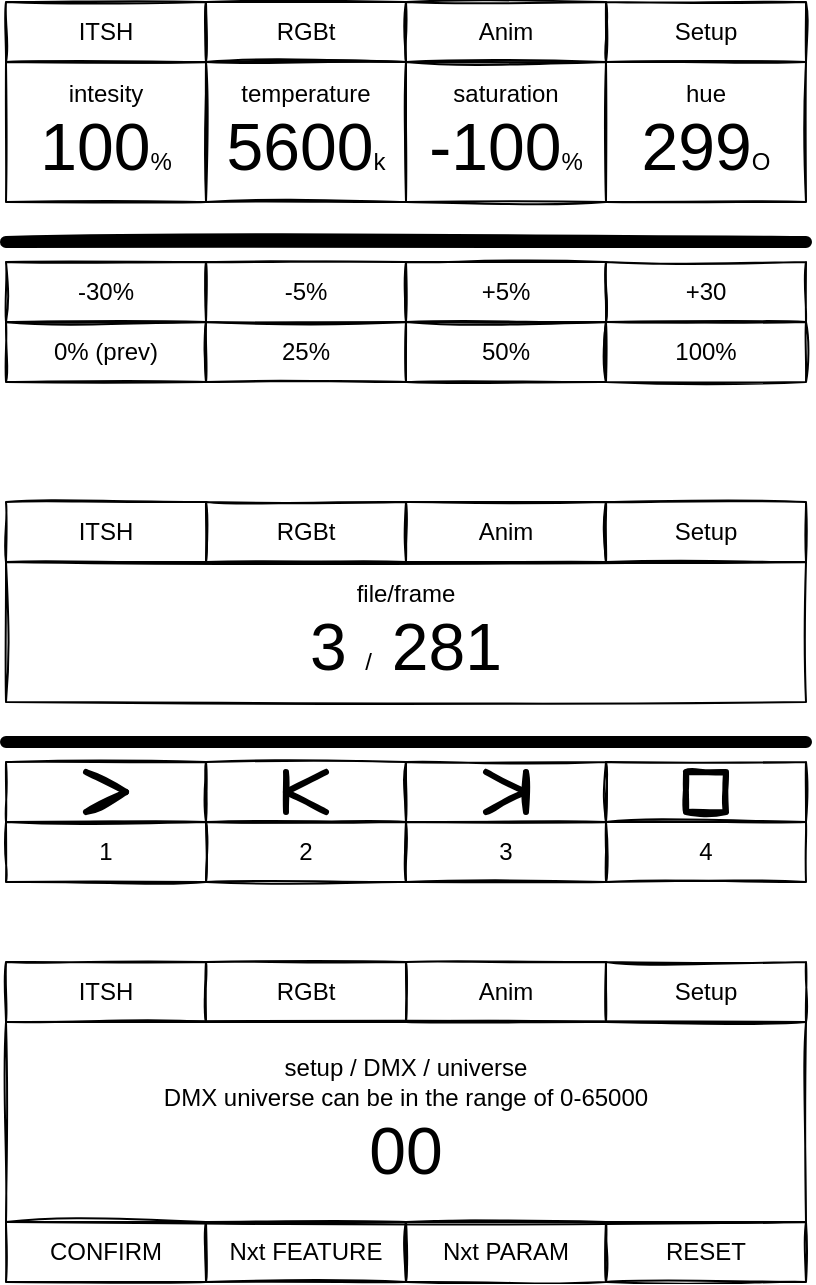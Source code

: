 <mxfile version="15.3.5" type="github">
  <diagram id="6Ol902vkGK0oYYPwLXwx" name="Page-1">
    <mxGraphModel dx="923" dy="556" grid="1" gridSize="10" guides="1" tooltips="1" connect="1" arrows="1" fold="1" page="1" pageScale="1" pageWidth="827" pageHeight="1169" math="0" shadow="0">
      <root>
        <mxCell id="0" />
        <mxCell id="1" parent="0" />
        <mxCell id="3bYIfMtGe1pdVCVY-yR_-3" value="ITSH" style="text;html=1;strokeColor=default;fillColor=none;align=center;verticalAlign=middle;whiteSpace=wrap;rounded=0;sketch=1;hachureGap=4;pointerEvents=0;" vertex="1" parent="1">
          <mxGeometry x="200" y="200" width="100" height="30" as="geometry" />
        </mxCell>
        <mxCell id="3bYIfMtGe1pdVCVY-yR_-4" value="RGBt" style="text;html=1;strokeColor=default;fillColor=none;align=center;verticalAlign=middle;whiteSpace=wrap;rounded=0;sketch=1;hachureGap=4;pointerEvents=0;" vertex="1" parent="1">
          <mxGeometry x="300" y="200" width="100" height="30" as="geometry" />
        </mxCell>
        <mxCell id="3bYIfMtGe1pdVCVY-yR_-5" value="Anim" style="text;html=1;strokeColor=default;fillColor=none;align=center;verticalAlign=middle;whiteSpace=wrap;rounded=0;sketch=1;hachureGap=4;pointerEvents=0;" vertex="1" parent="1">
          <mxGeometry x="400" y="200" width="100" height="30" as="geometry" />
        </mxCell>
        <mxCell id="3bYIfMtGe1pdVCVY-yR_-6" value="Setup" style="text;html=1;strokeColor=default;fillColor=none;align=center;verticalAlign=middle;whiteSpace=wrap;rounded=0;sketch=1;hachureGap=4;pointerEvents=0;" vertex="1" parent="1">
          <mxGeometry x="500" y="200" width="100" height="30" as="geometry" />
        </mxCell>
        <mxCell id="3bYIfMtGe1pdVCVY-yR_-7" value="intesity&lt;br&gt;&lt;font style=&quot;font-size: 33px&quot;&gt;100&lt;/font&gt;%" style="text;html=1;strokeColor=default;fillColor=none;align=center;verticalAlign=middle;whiteSpace=wrap;rounded=0;sketch=1;hachureGap=4;pointerEvents=0;" vertex="1" parent="1">
          <mxGeometry x="200" y="230" width="100" height="70" as="geometry" />
        </mxCell>
        <mxCell id="3bYIfMtGe1pdVCVY-yR_-9" value="temperature&lt;br&gt;&lt;font style=&quot;font-size: 33px&quot;&gt;5600&lt;/font&gt;k" style="text;html=1;strokeColor=default;fillColor=none;align=center;verticalAlign=middle;whiteSpace=wrap;rounded=0;sketch=1;hachureGap=4;pointerEvents=0;" vertex="1" parent="1">
          <mxGeometry x="300" y="230" width="100" height="70" as="geometry" />
        </mxCell>
        <mxCell id="3bYIfMtGe1pdVCVY-yR_-10" value="saturation&lt;br&gt;&lt;font style=&quot;font-size: 33px&quot;&gt;-100&lt;/font&gt;%" style="text;html=1;strokeColor=default;fillColor=none;align=center;verticalAlign=middle;whiteSpace=wrap;rounded=0;sketch=1;hachureGap=4;pointerEvents=0;" vertex="1" parent="1">
          <mxGeometry x="400" y="230" width="100" height="70" as="geometry" />
        </mxCell>
        <mxCell id="3bYIfMtGe1pdVCVY-yR_-11" value="hue&lt;br&gt;&lt;font style=&quot;font-size: 33px&quot;&gt;299&lt;/font&gt;O" style="text;html=1;strokeColor=default;fillColor=none;align=center;verticalAlign=middle;whiteSpace=wrap;rounded=0;sketch=1;hachureGap=4;pointerEvents=0;" vertex="1" parent="1">
          <mxGeometry x="500" y="230" width="100" height="70" as="geometry" />
        </mxCell>
        <mxCell id="3bYIfMtGe1pdVCVY-yR_-12" value="-30%" style="text;html=1;strokeColor=default;fillColor=none;align=center;verticalAlign=middle;whiteSpace=wrap;rounded=0;sketch=1;hachureGap=4;pointerEvents=0;" vertex="1" parent="1">
          <mxGeometry x="200" y="330" width="100" height="30" as="geometry" />
        </mxCell>
        <mxCell id="3bYIfMtGe1pdVCVY-yR_-13" value="-5%" style="text;html=1;strokeColor=default;fillColor=none;align=center;verticalAlign=middle;whiteSpace=wrap;rounded=0;sketch=1;hachureGap=4;pointerEvents=0;" vertex="1" parent="1">
          <mxGeometry x="300" y="330" width="100" height="30" as="geometry" />
        </mxCell>
        <mxCell id="3bYIfMtGe1pdVCVY-yR_-14" value="+5%" style="text;html=1;strokeColor=default;fillColor=none;align=center;verticalAlign=middle;whiteSpace=wrap;rounded=0;sketch=1;hachureGap=4;pointerEvents=0;" vertex="1" parent="1">
          <mxGeometry x="400" y="330" width="100" height="30" as="geometry" />
        </mxCell>
        <mxCell id="3bYIfMtGe1pdVCVY-yR_-15" value="+30" style="text;html=1;strokeColor=default;fillColor=none;align=center;verticalAlign=middle;whiteSpace=wrap;rounded=0;sketch=1;hachureGap=4;pointerEvents=0;" vertex="1" parent="1">
          <mxGeometry x="500" y="330" width="100" height="30" as="geometry" />
        </mxCell>
        <mxCell id="3bYIfMtGe1pdVCVY-yR_-16" value="" style="endArrow=none;html=1;startSize=14;endSize=14;sourcePerimeterSpacing=8;targetPerimeterSpacing=8;strokeWidth=6;sketch=1;" edge="1" parent="1">
          <mxGeometry width="50" height="50" relative="1" as="geometry">
            <mxPoint x="200" y="320" as="sourcePoint" />
            <mxPoint x="600" y="320" as="targetPoint" />
          </mxGeometry>
        </mxCell>
        <mxCell id="3bYIfMtGe1pdVCVY-yR_-17" value="ITSH" style="text;html=1;strokeColor=default;fillColor=none;align=center;verticalAlign=middle;whiteSpace=wrap;rounded=0;sketch=1;hachureGap=4;pointerEvents=0;" vertex="1" parent="1">
          <mxGeometry x="200" y="450" width="100" height="30" as="geometry" />
        </mxCell>
        <mxCell id="3bYIfMtGe1pdVCVY-yR_-18" value="RGBt" style="text;html=1;strokeColor=default;fillColor=none;align=center;verticalAlign=middle;whiteSpace=wrap;rounded=0;sketch=1;hachureGap=4;pointerEvents=0;" vertex="1" parent="1">
          <mxGeometry x="300" y="450" width="100" height="30" as="geometry" />
        </mxCell>
        <mxCell id="3bYIfMtGe1pdVCVY-yR_-19" value="Anim" style="text;html=1;strokeColor=default;fillColor=none;align=center;verticalAlign=middle;whiteSpace=wrap;rounded=0;sketch=1;hachureGap=4;pointerEvents=0;" vertex="1" parent="1">
          <mxGeometry x="400" y="450" width="100" height="30" as="geometry" />
        </mxCell>
        <mxCell id="3bYIfMtGe1pdVCVY-yR_-20" value="Setup" style="text;html=1;strokeColor=default;fillColor=none;align=center;verticalAlign=middle;whiteSpace=wrap;rounded=0;sketch=1;hachureGap=4;pointerEvents=0;" vertex="1" parent="1">
          <mxGeometry x="500" y="450" width="100" height="30" as="geometry" />
        </mxCell>
        <mxCell id="3bYIfMtGe1pdVCVY-yR_-21" value="file/frame&lt;br&gt;&lt;font style=&quot;font-size: 33px&quot;&gt;3&amp;nbsp;&lt;/font&gt;/&amp;nbsp; &amp;nbsp;&lt;span style=&quot;font-size: 33px&quot;&gt;281&lt;/span&gt;" style="text;html=1;strokeColor=default;fillColor=none;align=center;verticalAlign=middle;whiteSpace=wrap;rounded=0;sketch=1;hachureGap=4;pointerEvents=0;" vertex="1" parent="1">
          <mxGeometry x="200" y="480" width="400" height="70" as="geometry" />
        </mxCell>
        <mxCell id="3bYIfMtGe1pdVCVY-yR_-25" value="" style="text;html=1;strokeColor=default;fillColor=none;align=center;verticalAlign=middle;whiteSpace=wrap;rounded=0;sketch=1;hachureGap=4;pointerEvents=0;" vertex="1" parent="1">
          <mxGeometry x="200" y="580" width="100" height="30" as="geometry" />
        </mxCell>
        <mxCell id="3bYIfMtGe1pdVCVY-yR_-26" value="" style="text;html=1;strokeColor=default;fillColor=none;align=center;verticalAlign=middle;whiteSpace=wrap;rounded=0;sketch=1;hachureGap=4;pointerEvents=0;" vertex="1" parent="1">
          <mxGeometry x="300" y="580" width="100" height="30" as="geometry" />
        </mxCell>
        <mxCell id="3bYIfMtGe1pdVCVY-yR_-27" value="" style="text;html=1;strokeColor=default;fillColor=none;align=center;verticalAlign=middle;whiteSpace=wrap;rounded=0;sketch=1;hachureGap=4;pointerEvents=0;" vertex="1" parent="1">
          <mxGeometry x="400" y="580" width="100" height="30" as="geometry" />
        </mxCell>
        <mxCell id="3bYIfMtGe1pdVCVY-yR_-28" value="" style="text;html=1;strokeColor=default;fillColor=none;align=center;verticalAlign=middle;whiteSpace=wrap;rounded=0;sketch=1;hachureGap=4;pointerEvents=0;" vertex="1" parent="1">
          <mxGeometry x="500" y="580" width="100" height="30" as="geometry" />
        </mxCell>
        <mxCell id="3bYIfMtGe1pdVCVY-yR_-29" value="" style="endArrow=none;html=1;startSize=14;endSize=14;sourcePerimeterSpacing=8;targetPerimeterSpacing=8;strokeWidth=6;sketch=1;" edge="1" parent="1">
          <mxGeometry width="50" height="50" relative="1" as="geometry">
            <mxPoint x="200" y="570" as="sourcePoint" />
            <mxPoint x="600" y="570" as="targetPoint" />
          </mxGeometry>
        </mxCell>
        <mxCell id="3bYIfMtGe1pdVCVY-yR_-32" value="" style="group" vertex="1" connectable="0" parent="1">
          <mxGeometry x="240" y="585" width="20" height="20" as="geometry" />
        </mxCell>
        <mxCell id="3bYIfMtGe1pdVCVY-yR_-30" value="" style="endArrow=none;html=1;startSize=14;endSize=14;sourcePerimeterSpacing=8;targetPerimeterSpacing=8;strokeWidth=3;sketch=1;" edge="1" parent="3bYIfMtGe1pdVCVY-yR_-32">
          <mxGeometry width="50" height="50" relative="1" as="geometry">
            <mxPoint y="20" as="sourcePoint" />
            <mxPoint x="20" y="10" as="targetPoint" />
          </mxGeometry>
        </mxCell>
        <mxCell id="3bYIfMtGe1pdVCVY-yR_-31" value="" style="endArrow=none;html=1;startSize=14;endSize=14;sourcePerimeterSpacing=8;targetPerimeterSpacing=8;strokeWidth=3;sketch=1;" edge="1" parent="3bYIfMtGe1pdVCVY-yR_-32">
          <mxGeometry width="50" height="50" relative="1" as="geometry">
            <mxPoint as="sourcePoint" />
            <mxPoint x="20" y="10" as="targetPoint" />
          </mxGeometry>
        </mxCell>
        <mxCell id="3bYIfMtGe1pdVCVY-yR_-37" value="" style="group" vertex="1" connectable="0" parent="1">
          <mxGeometry x="440" y="585" width="20" height="20" as="geometry" />
        </mxCell>
        <mxCell id="3bYIfMtGe1pdVCVY-yR_-33" value="" style="group" vertex="1" connectable="0" parent="3bYIfMtGe1pdVCVY-yR_-37">
          <mxGeometry width="20" height="20" as="geometry" />
        </mxCell>
        <mxCell id="3bYIfMtGe1pdVCVY-yR_-34" value="" style="endArrow=none;html=1;startSize=14;endSize=14;sourcePerimeterSpacing=8;targetPerimeterSpacing=8;strokeWidth=3;sketch=1;" edge="1" parent="3bYIfMtGe1pdVCVY-yR_-33">
          <mxGeometry width="50" height="50" relative="1" as="geometry">
            <mxPoint y="20" as="sourcePoint" />
            <mxPoint x="20" y="10" as="targetPoint" />
          </mxGeometry>
        </mxCell>
        <mxCell id="3bYIfMtGe1pdVCVY-yR_-35" value="" style="endArrow=none;html=1;startSize=14;endSize=14;sourcePerimeterSpacing=8;targetPerimeterSpacing=8;strokeWidth=3;sketch=1;" edge="1" parent="3bYIfMtGe1pdVCVY-yR_-33">
          <mxGeometry width="50" height="50" relative="1" as="geometry">
            <mxPoint as="sourcePoint" />
            <mxPoint x="20" y="10" as="targetPoint" />
          </mxGeometry>
        </mxCell>
        <mxCell id="3bYIfMtGe1pdVCVY-yR_-36" value="" style="endArrow=none;html=1;startSize=14;endSize=14;sourcePerimeterSpacing=8;targetPerimeterSpacing=8;strokeWidth=3;sketch=1;" edge="1" parent="3bYIfMtGe1pdVCVY-yR_-37">
          <mxGeometry width="50" height="50" relative="1" as="geometry">
            <mxPoint x="20" y="20" as="sourcePoint" />
            <mxPoint x="20" as="targetPoint" />
          </mxGeometry>
        </mxCell>
        <mxCell id="3bYIfMtGe1pdVCVY-yR_-38" value="" style="group;rotation=-180;" vertex="1" connectable="0" parent="1">
          <mxGeometry x="340" y="585" width="20" height="20" as="geometry" />
        </mxCell>
        <mxCell id="3bYIfMtGe1pdVCVY-yR_-39" value="" style="group;rotation=-180;" vertex="1" connectable="0" parent="3bYIfMtGe1pdVCVY-yR_-38">
          <mxGeometry width="20" height="20" as="geometry" />
        </mxCell>
        <mxCell id="3bYIfMtGe1pdVCVY-yR_-40" value="" style="endArrow=none;html=1;startSize=14;endSize=14;sourcePerimeterSpacing=8;targetPerimeterSpacing=8;strokeWidth=3;sketch=1;" edge="1" parent="3bYIfMtGe1pdVCVY-yR_-39">
          <mxGeometry width="50" height="50" relative="1" as="geometry">
            <mxPoint x="20" as="sourcePoint" />
            <mxPoint y="10" as="targetPoint" />
          </mxGeometry>
        </mxCell>
        <mxCell id="3bYIfMtGe1pdVCVY-yR_-41" value="" style="endArrow=none;html=1;startSize=14;endSize=14;sourcePerimeterSpacing=8;targetPerimeterSpacing=8;strokeWidth=3;sketch=1;" edge="1" parent="3bYIfMtGe1pdVCVY-yR_-39">
          <mxGeometry width="50" height="50" relative="1" as="geometry">
            <mxPoint x="20" y="20" as="sourcePoint" />
            <mxPoint y="10" as="targetPoint" />
          </mxGeometry>
        </mxCell>
        <mxCell id="3bYIfMtGe1pdVCVY-yR_-42" value="" style="endArrow=none;html=1;startSize=14;endSize=14;sourcePerimeterSpacing=8;targetPerimeterSpacing=8;strokeWidth=3;sketch=1;" edge="1" parent="3bYIfMtGe1pdVCVY-yR_-38">
          <mxGeometry width="50" height="50" relative="1" as="geometry">
            <mxPoint as="sourcePoint" />
            <mxPoint y="20" as="targetPoint" />
          </mxGeometry>
        </mxCell>
        <mxCell id="3bYIfMtGe1pdVCVY-yR_-43" value="" style="rounded=0;whiteSpace=wrap;html=1;sketch=1;hachureGap=4;pointerEvents=0;strokeColor=default;fillColor=none;strokeWidth=3;" vertex="1" parent="1">
          <mxGeometry x="540" y="585" width="20" height="20" as="geometry" />
        </mxCell>
        <mxCell id="3bYIfMtGe1pdVCVY-yR_-44" value="0% (prev)" style="text;html=1;strokeColor=default;fillColor=none;align=center;verticalAlign=middle;whiteSpace=wrap;rounded=0;sketch=1;hachureGap=4;pointerEvents=0;" vertex="1" parent="1">
          <mxGeometry x="200" y="360" width="100" height="30" as="geometry" />
        </mxCell>
        <mxCell id="3bYIfMtGe1pdVCVY-yR_-45" value="25%" style="text;html=1;strokeColor=default;fillColor=none;align=center;verticalAlign=middle;whiteSpace=wrap;rounded=0;sketch=1;hachureGap=4;pointerEvents=0;" vertex="1" parent="1">
          <mxGeometry x="300" y="360" width="100" height="30" as="geometry" />
        </mxCell>
        <mxCell id="3bYIfMtGe1pdVCVY-yR_-48" value="50%" style="text;html=1;strokeColor=default;fillColor=none;align=center;verticalAlign=middle;whiteSpace=wrap;rounded=0;sketch=1;hachureGap=4;pointerEvents=0;" vertex="1" parent="1">
          <mxGeometry x="400" y="360" width="100" height="30" as="geometry" />
        </mxCell>
        <mxCell id="3bYIfMtGe1pdVCVY-yR_-49" value="100%" style="text;html=1;strokeColor=default;fillColor=none;align=center;verticalAlign=middle;whiteSpace=wrap;rounded=0;sketch=1;hachureGap=4;pointerEvents=0;" vertex="1" parent="1">
          <mxGeometry x="500" y="360" width="100" height="30" as="geometry" />
        </mxCell>
        <mxCell id="3bYIfMtGe1pdVCVY-yR_-50" value="1" style="text;html=1;strokeColor=default;fillColor=none;align=center;verticalAlign=middle;whiteSpace=wrap;rounded=0;sketch=1;hachureGap=4;pointerEvents=0;" vertex="1" parent="1">
          <mxGeometry x="200" y="610" width="100" height="30" as="geometry" />
        </mxCell>
        <mxCell id="3bYIfMtGe1pdVCVY-yR_-51" value="2" style="text;html=1;strokeColor=default;fillColor=none;align=center;verticalAlign=middle;whiteSpace=wrap;rounded=0;sketch=1;hachureGap=4;pointerEvents=0;" vertex="1" parent="1">
          <mxGeometry x="300" y="610" width="100" height="30" as="geometry" />
        </mxCell>
        <mxCell id="3bYIfMtGe1pdVCVY-yR_-52" value="3" style="text;html=1;strokeColor=default;fillColor=none;align=center;verticalAlign=middle;whiteSpace=wrap;rounded=0;sketch=1;hachureGap=4;pointerEvents=0;" vertex="1" parent="1">
          <mxGeometry x="400" y="610" width="100" height="30" as="geometry" />
        </mxCell>
        <mxCell id="3bYIfMtGe1pdVCVY-yR_-53" value="4" style="text;html=1;strokeColor=default;fillColor=none;align=center;verticalAlign=middle;whiteSpace=wrap;rounded=0;sketch=1;hachureGap=4;pointerEvents=0;" vertex="1" parent="1">
          <mxGeometry x="500" y="610" width="100" height="30" as="geometry" />
        </mxCell>
        <mxCell id="3bYIfMtGe1pdVCVY-yR_-54" value="ITSH" style="text;html=1;strokeColor=default;fillColor=none;align=center;verticalAlign=middle;whiteSpace=wrap;rounded=0;sketch=1;hachureGap=4;pointerEvents=0;" vertex="1" parent="1">
          <mxGeometry x="200" y="680" width="100" height="30" as="geometry" />
        </mxCell>
        <mxCell id="3bYIfMtGe1pdVCVY-yR_-55" value="RGBt" style="text;html=1;strokeColor=default;fillColor=none;align=center;verticalAlign=middle;whiteSpace=wrap;rounded=0;sketch=1;hachureGap=4;pointerEvents=0;" vertex="1" parent="1">
          <mxGeometry x="300" y="680" width="100" height="30" as="geometry" />
        </mxCell>
        <mxCell id="3bYIfMtGe1pdVCVY-yR_-56" value="Anim" style="text;html=1;strokeColor=default;fillColor=none;align=center;verticalAlign=middle;whiteSpace=wrap;rounded=0;sketch=1;hachureGap=4;pointerEvents=0;" vertex="1" parent="1">
          <mxGeometry x="400" y="680" width="100" height="30" as="geometry" />
        </mxCell>
        <mxCell id="3bYIfMtGe1pdVCVY-yR_-57" value="Setup" style="text;html=1;strokeColor=default;fillColor=none;align=center;verticalAlign=middle;whiteSpace=wrap;rounded=0;sketch=1;hachureGap=4;pointerEvents=0;" vertex="1" parent="1">
          <mxGeometry x="500" y="680" width="100" height="30" as="geometry" />
        </mxCell>
        <mxCell id="3bYIfMtGe1pdVCVY-yR_-58" value="setup / DMX / universe&lt;br&gt;DMX universe can be in the range of 0-65000&lt;br&gt;&lt;span style=&quot;font-size: 33px&quot;&gt;00&lt;/span&gt;" style="text;html=1;strokeColor=default;fillColor=none;align=center;verticalAlign=middle;whiteSpace=wrap;rounded=0;sketch=1;hachureGap=4;pointerEvents=0;" vertex="1" parent="1">
          <mxGeometry x="200" y="710" width="400" height="100" as="geometry" />
        </mxCell>
        <mxCell id="3bYIfMtGe1pdVCVY-yR_-82" value="CONFIRM" style="text;html=1;strokeColor=default;fillColor=none;align=center;verticalAlign=middle;whiteSpace=wrap;rounded=0;sketch=1;hachureGap=4;pointerEvents=0;" vertex="1" parent="1">
          <mxGeometry x="200" y="810" width="100" height="30" as="geometry" />
        </mxCell>
        <mxCell id="3bYIfMtGe1pdVCVY-yR_-83" value="Nxt FEATURE" style="text;html=1;strokeColor=default;fillColor=none;align=center;verticalAlign=middle;whiteSpace=wrap;rounded=0;sketch=1;hachureGap=4;pointerEvents=0;" vertex="1" parent="1">
          <mxGeometry x="300" y="810" width="100" height="30" as="geometry" />
        </mxCell>
        <mxCell id="3bYIfMtGe1pdVCVY-yR_-86" value="Nxt PARAM" style="text;html=1;strokeColor=default;fillColor=none;align=center;verticalAlign=middle;whiteSpace=wrap;rounded=0;sketch=1;hachureGap=4;pointerEvents=0;" vertex="1" parent="1">
          <mxGeometry x="400" y="810" width="100" height="30" as="geometry" />
        </mxCell>
        <mxCell id="3bYIfMtGe1pdVCVY-yR_-87" value="RESET" style="text;html=1;strokeColor=default;fillColor=none;align=center;verticalAlign=middle;whiteSpace=wrap;rounded=0;sketch=1;hachureGap=4;pointerEvents=0;" vertex="1" parent="1">
          <mxGeometry x="500" y="810" width="100" height="30" as="geometry" />
        </mxCell>
      </root>
    </mxGraphModel>
  </diagram>
</mxfile>

